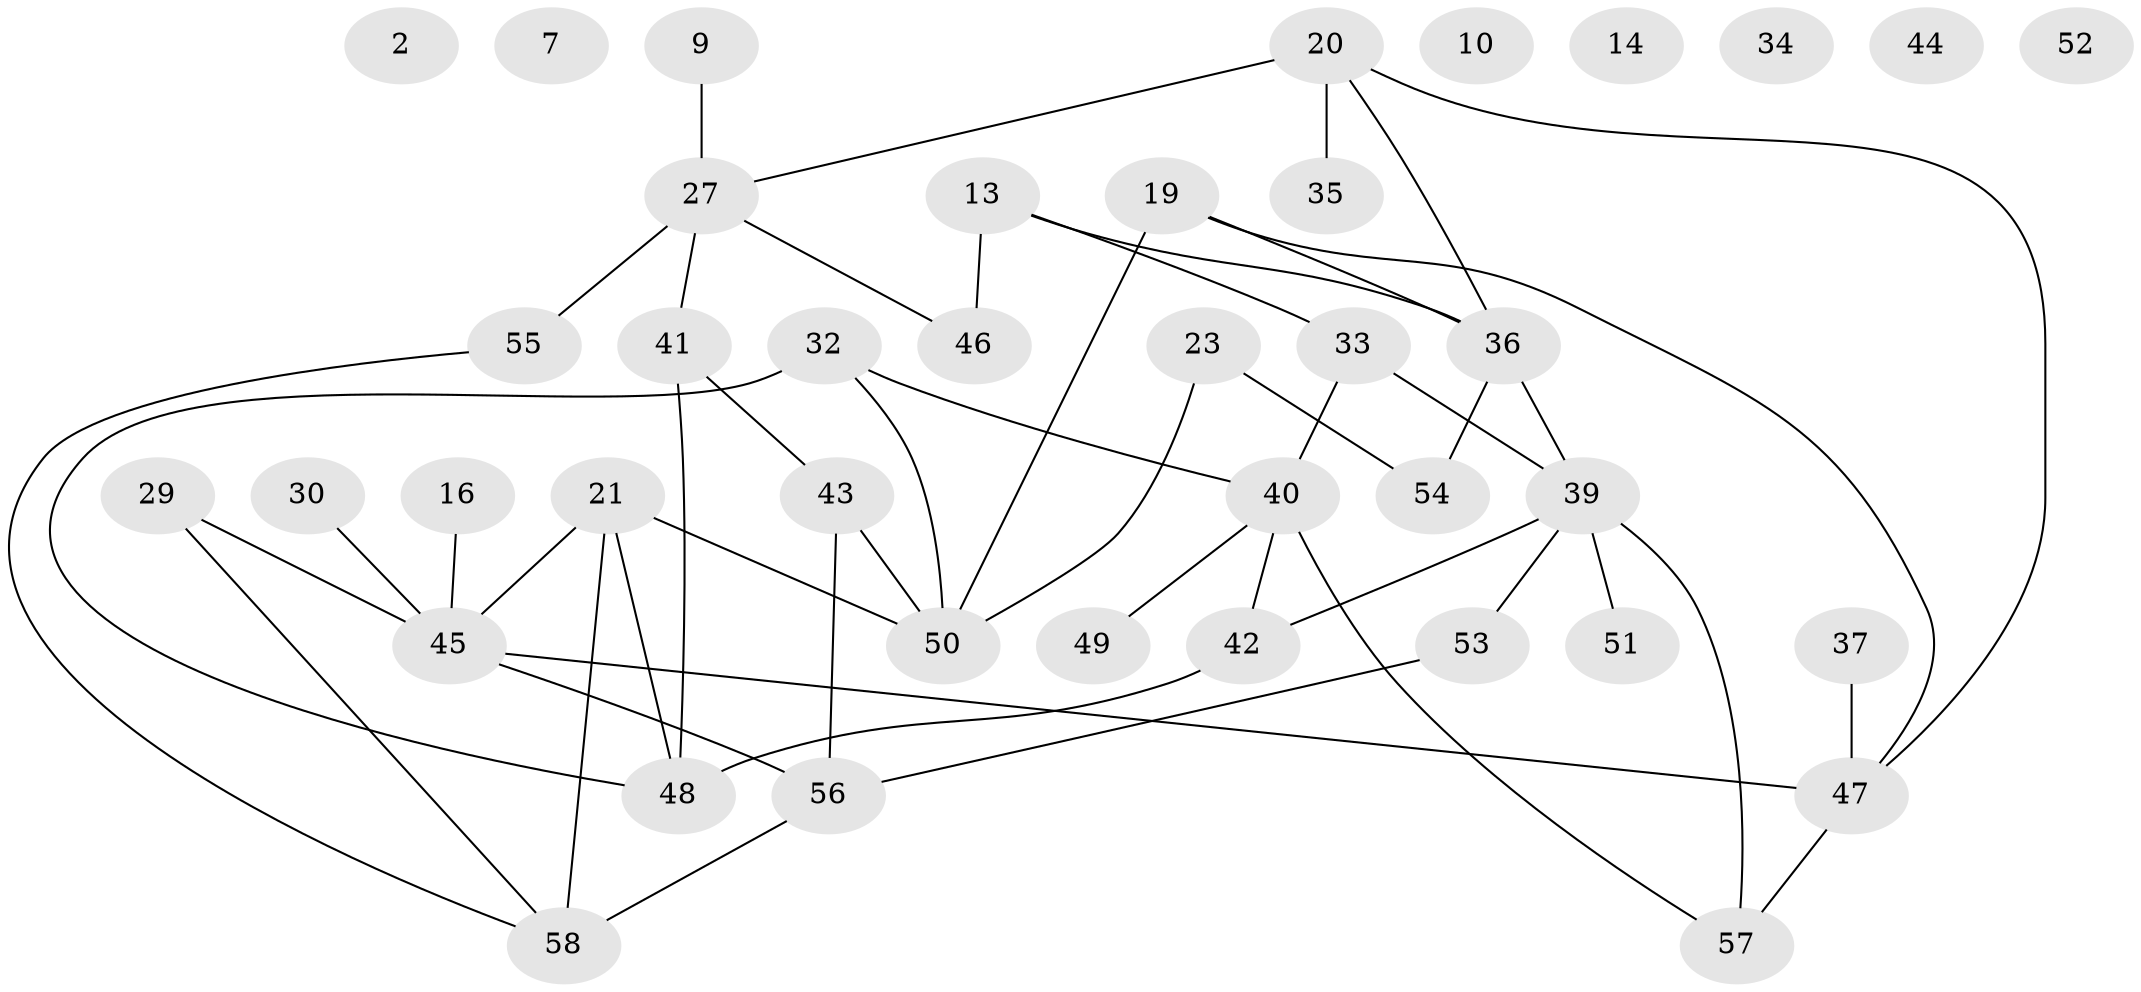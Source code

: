 // original degree distribution, {2: 0.20689655172413793, 0: 0.1206896551724138, 6: 0.034482758620689655, 3: 0.3103448275862069, 4: 0.15517241379310345, 1: 0.1206896551724138, 5: 0.05172413793103448}
// Generated by graph-tools (version 1.1) at 2025/42/03/04/25 21:42:31]
// undirected, 40 vertices, 50 edges
graph export_dot {
graph [start="1"]
  node [color=gray90,style=filled];
  2;
  7;
  9;
  10;
  13;
  14;
  16;
  19 [super="+15"];
  20 [super="+8"];
  21 [super="+18"];
  23;
  27 [super="+22+25"];
  29;
  30;
  32 [super="+24"];
  33;
  34;
  35;
  36 [super="+4+31"];
  37;
  39 [super="+12"];
  40;
  41 [super="+17+28"];
  42;
  43;
  44;
  45 [super="+11"];
  46 [super="+6"];
  47;
  48;
  49;
  50 [super="+3"];
  51;
  52;
  53;
  54;
  55;
  56;
  57 [super="+26"];
  58 [super="+38"];
  9 -- 27;
  13 -- 33;
  13 -- 46 [weight=2];
  13 -- 36;
  16 -- 45;
  19 -- 50 [weight=2];
  19 -- 47;
  19 -- 36;
  20 -- 36;
  20 -- 35;
  20 -- 47;
  20 -- 27 [weight=2];
  21 -- 45;
  21 -- 58 [weight=2];
  21 -- 50;
  21 -- 48;
  23 -- 54;
  23 -- 50;
  27 -- 41;
  27 -- 55 [weight=2];
  27 -- 46;
  29 -- 45;
  29 -- 58;
  30 -- 45;
  32 -- 40;
  32 -- 48;
  32 -- 50 [weight=2];
  33 -- 40;
  33 -- 39;
  36 -- 54;
  36 -- 39;
  37 -- 47;
  39 -- 53;
  39 -- 51;
  39 -- 42;
  39 -- 57;
  40 -- 42;
  40 -- 49;
  40 -- 57;
  41 -- 48;
  41 -- 43;
  42 -- 48;
  43 -- 56;
  43 -- 50;
  45 -- 56;
  45 -- 47;
  47 -- 57;
  53 -- 56;
  55 -- 58;
  56 -- 58;
}
